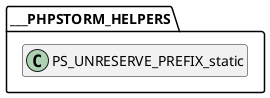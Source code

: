 @startuml
set namespaceSeparator \\
hide members
hide << alias >> circle

class ___PHPSTORM_HELPERS\\PS_UNRESERVE_PREFIX_static
@enduml
